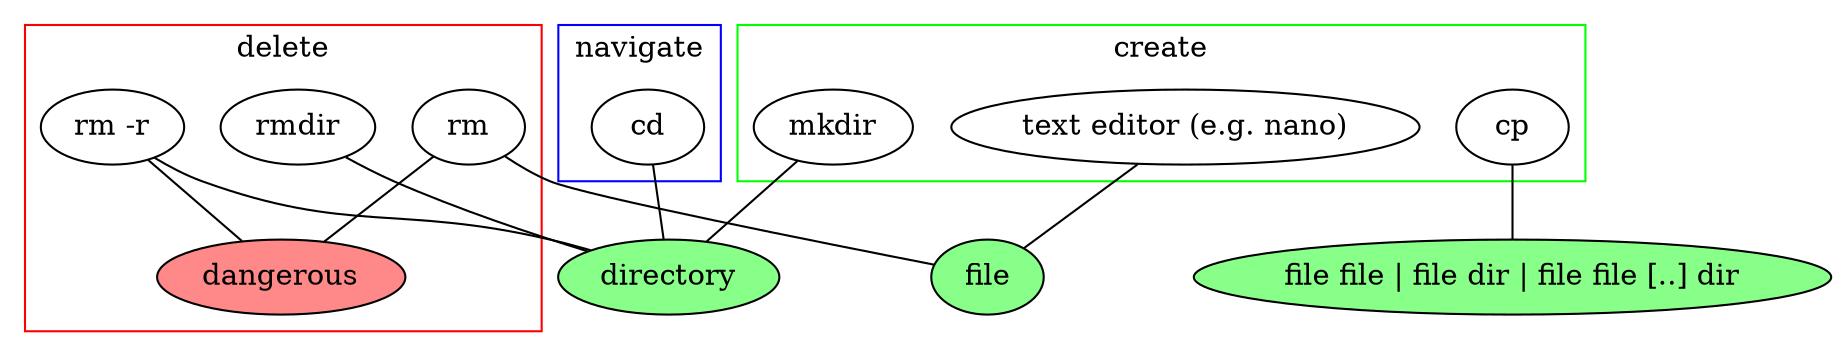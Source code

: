 graph G {
  subgraph cluster_0 {
    label = "create";
    color=green;
    nano;
    mkdir;
    cp;
  }
  subgraph cluster_1 {
    label = "delete";
    color=red;
    dangerous [style=filled fillcolor="#ff8888"];
    rm;
    "rm -r";
    rmdir;
    rm -- dangerous;
    "rm -r" -- dangerous;
  }
  subgraph cluster_3 {
    label = "navigate";
    color=blue;
    cd;
  }
  cp_params [style=filled fillcolor="#88ff88" label="file file | file dir | file file [..] dir"];
  file [style=filled fillcolor="#88ff88"];
  directory [style=filled fillcolor="#88ff88"];
  cd -- directory;
  mkdir -- directory;
  nano [label="text editor (e.g. nano)"];
  nano -- file;
  cp -- cp_params;
  rm -- file;
  rmdir -- directory;
  "rm -r" -- directory;
}